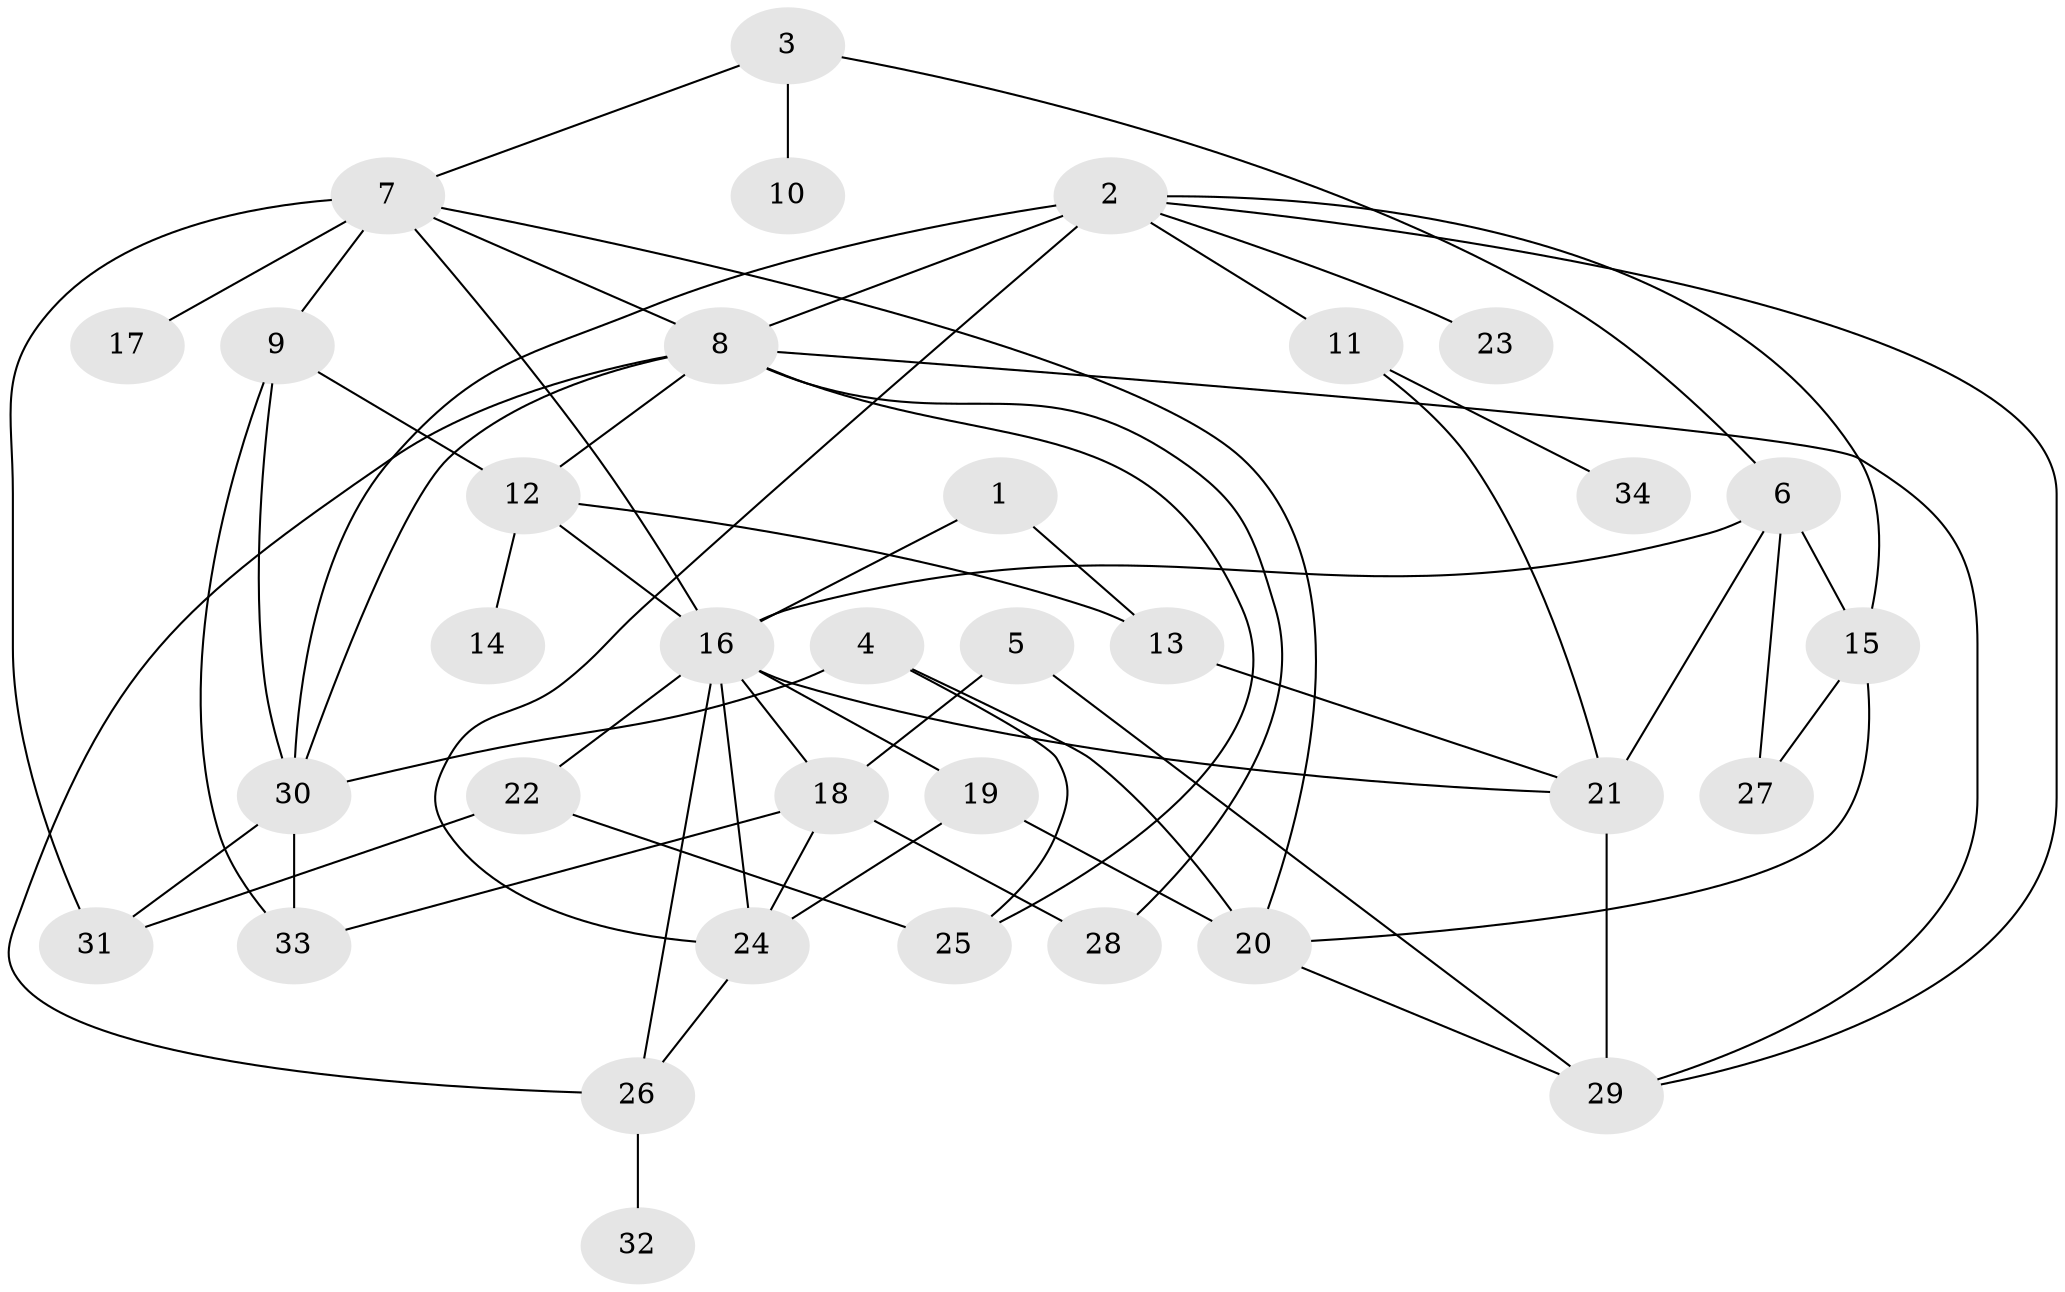 // original degree distribution, {9: 0.029850746268656716, 5: 0.1044776119402985, 6: 0.029850746268656716, 4: 0.1791044776119403, 2: 0.22388059701492538, 3: 0.208955223880597, 1: 0.22388059701492538}
// Generated by graph-tools (version 1.1) at 2025/36/03/04/25 23:36:04]
// undirected, 34 vertices, 63 edges
graph export_dot {
  node [color=gray90,style=filled];
  1;
  2;
  3;
  4;
  5;
  6;
  7;
  8;
  9;
  10;
  11;
  12;
  13;
  14;
  15;
  16;
  17;
  18;
  19;
  20;
  21;
  22;
  23;
  24;
  25;
  26;
  27;
  28;
  29;
  30;
  31;
  32;
  33;
  34;
  1 -- 13 [weight=1.0];
  1 -- 16 [weight=1.0];
  2 -- 8 [weight=1.0];
  2 -- 11 [weight=1.0];
  2 -- 15 [weight=1.0];
  2 -- 23 [weight=1.0];
  2 -- 24 [weight=2.0];
  2 -- 29 [weight=1.0];
  2 -- 30 [weight=1.0];
  3 -- 6 [weight=1.0];
  3 -- 7 [weight=1.0];
  3 -- 10 [weight=1.0];
  4 -- 20 [weight=1.0];
  4 -- 25 [weight=1.0];
  4 -- 30 [weight=1.0];
  5 -- 18 [weight=1.0];
  5 -- 29 [weight=1.0];
  6 -- 15 [weight=1.0];
  6 -- 16 [weight=1.0];
  6 -- 21 [weight=1.0];
  6 -- 27 [weight=1.0];
  7 -- 8 [weight=1.0];
  7 -- 9 [weight=1.0];
  7 -- 16 [weight=1.0];
  7 -- 17 [weight=1.0];
  7 -- 20 [weight=1.0];
  7 -- 31 [weight=2.0];
  8 -- 12 [weight=1.0];
  8 -- 25 [weight=1.0];
  8 -- 26 [weight=1.0];
  8 -- 28 [weight=1.0];
  8 -- 29 [weight=1.0];
  8 -- 30 [weight=1.0];
  9 -- 12 [weight=1.0];
  9 -- 30 [weight=1.0];
  9 -- 33 [weight=1.0];
  11 -- 21 [weight=1.0];
  11 -- 34 [weight=1.0];
  12 -- 13 [weight=1.0];
  12 -- 14 [weight=1.0];
  12 -- 16 [weight=1.0];
  13 -- 21 [weight=1.0];
  15 -- 20 [weight=1.0];
  15 -- 27 [weight=1.0];
  16 -- 18 [weight=1.0];
  16 -- 19 [weight=1.0];
  16 -- 21 [weight=1.0];
  16 -- 22 [weight=2.0];
  16 -- 24 [weight=1.0];
  16 -- 26 [weight=1.0];
  18 -- 24 [weight=1.0];
  18 -- 28 [weight=1.0];
  18 -- 33 [weight=1.0];
  19 -- 20 [weight=1.0];
  19 -- 24 [weight=2.0];
  20 -- 29 [weight=1.0];
  21 -- 29 [weight=1.0];
  22 -- 25 [weight=1.0];
  22 -- 31 [weight=1.0];
  24 -- 26 [weight=1.0];
  26 -- 32 [weight=1.0];
  30 -- 31 [weight=1.0];
  30 -- 33 [weight=1.0];
}

